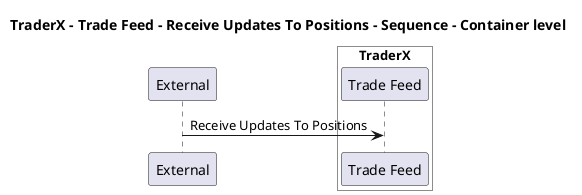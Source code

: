 @startuml

title TraderX - Trade Feed - Receive Updates To Positions - Sequence - Container level

participant "External" as C4InterFlow.SoftwareSystems.ExternalSystem

box "TraderX" #White
    participant "Trade Feed" as TraderX.SoftwareSystems.TraderX.Containers.TradeFeed
end box


C4InterFlow.SoftwareSystems.ExternalSystem -> TraderX.SoftwareSystems.TraderX.Containers.TradeFeed : Receive Updates To Positions


@enduml
